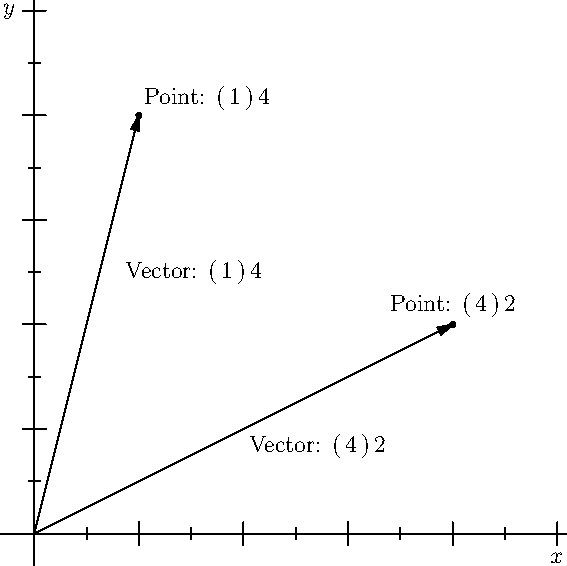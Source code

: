 size(10cm);
import graph;

xlimits(0,5);
ylimits(0,5);

xaxis("$x$",Ticks("%"));
yaxis("$y$",Ticks("%"));

dot((1,4));
draw((0,0)--(1,4),Arrow); 
label("Point: $\begin{pmatrix} 1 \\ 4 \end{pmatrix}$",(1,4),NE);
label("Vector: $\begin{pmatrix} 1 \\ 4 \end{pmatrix}$",(0.8,2.5),E);

dot((4,2));
draw((0,0)--(4,2),Arrow); 
label("Point: $\begin{pmatrix} 4 \\ 2 \end{pmatrix}$",(4,2),N);
label("Vector: $\begin{pmatrix} 4 \\ 2 \end{pmatrix}$",(2,1),SE);
